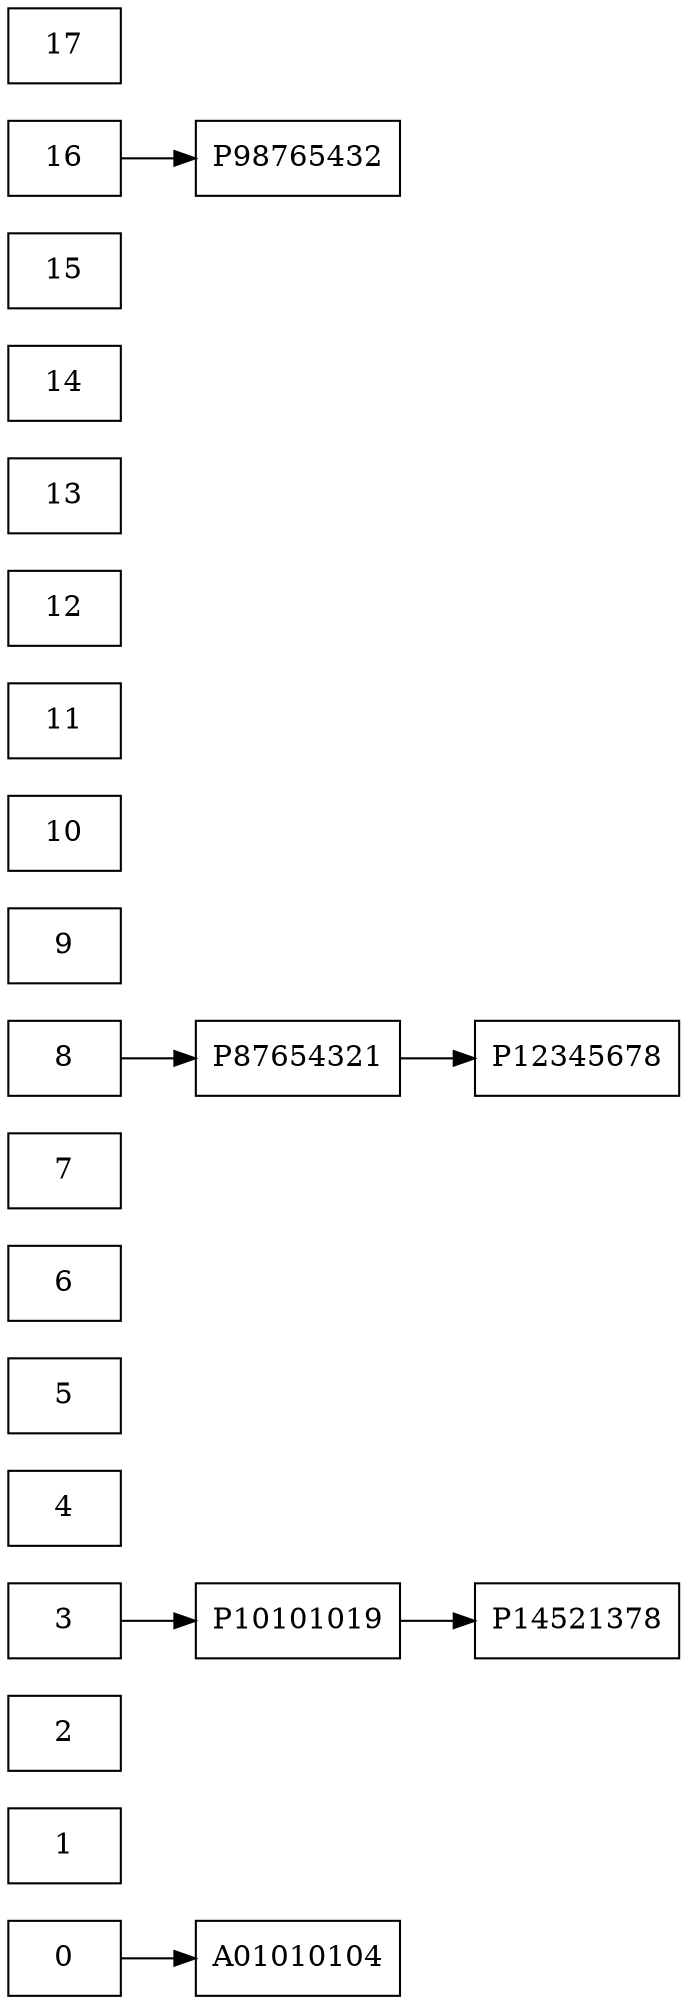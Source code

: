 digraph TablaHash {
rankdir=LR;
node [shape=box];
0 [label="0"];
A01010104 [label="A01010104"];
0 -> A01010104;
1 [label="1"];
2 [label="2"];
3 [label="3"];
P10101019 [label="P10101019"];
3 -> P10101019;
P14521378 [label="P14521378"];
P10101019 -> P14521378;
4 [label="4"];
5 [label="5"];
6 [label="6"];
7 [label="7"];
8 [label="8"];
P87654321 [label="P87654321"];
8 -> P87654321;
P12345678 [label="P12345678"];
P87654321 -> P12345678;
9 [label="9"];
10 [label="10"];
11 [label="11"];
12 [label="12"];
13 [label="13"];
14 [label="14"];
15 [label="15"];
16 [label="16"];
P98765432 [label="P98765432"];
16 -> P98765432;
17 [label="17"];
}
